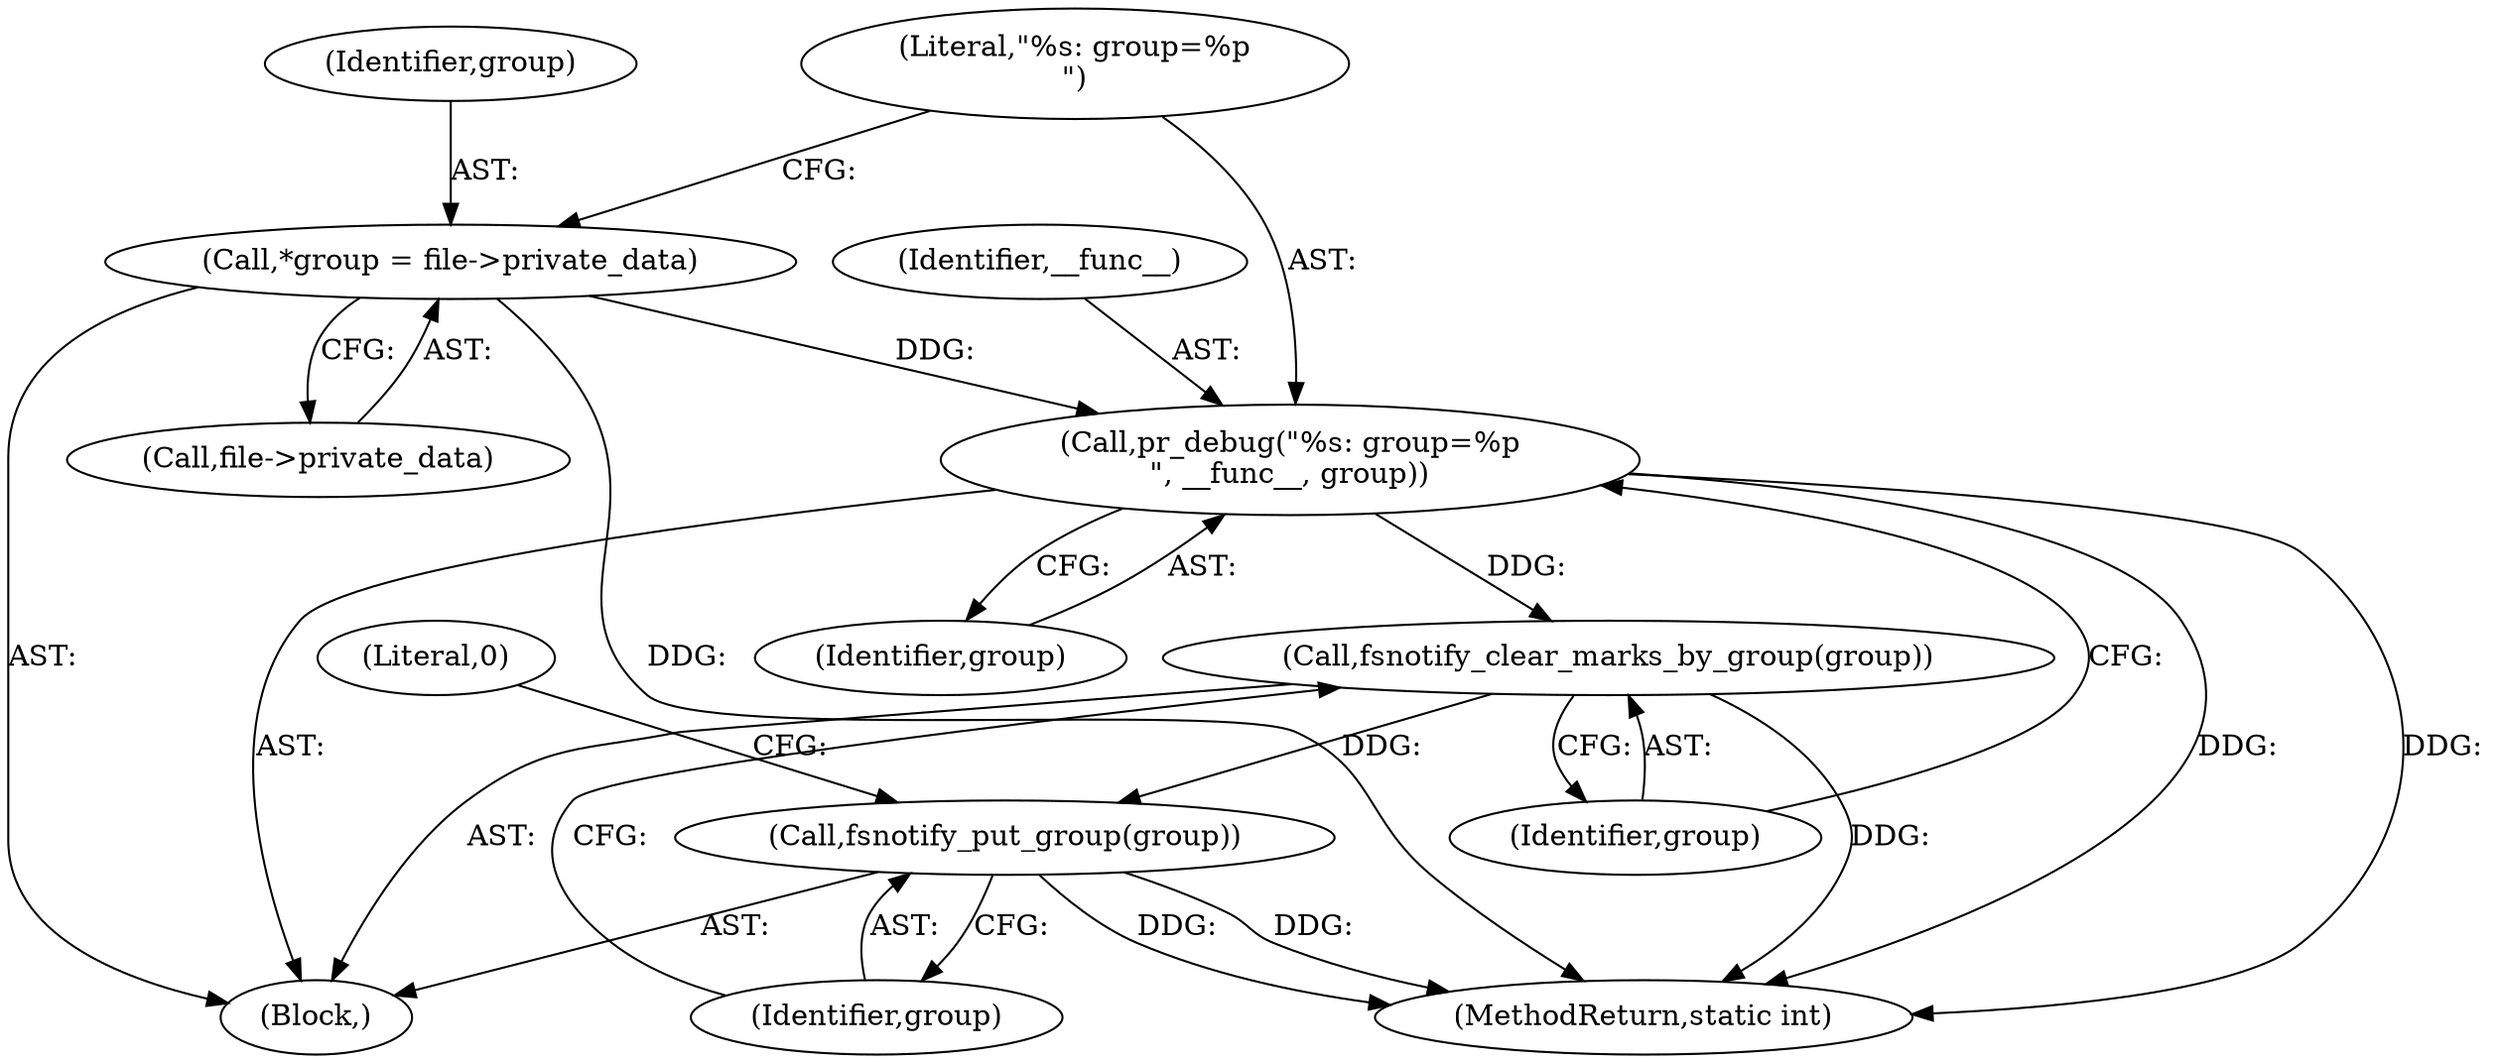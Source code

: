 digraph "0_linux_d0de4dc584ec6aa3b26fffea320a8457827768fc_2@pointer" {
"1000106" [label="(Call,*group = file->private_data)"];
"1000111" [label="(Call,pr_debug(\"%s: group=%p\n\", __func__, group))"];
"1000115" [label="(Call,fsnotify_clear_marks_by_group(group))"];
"1000117" [label="(Call,fsnotify_put_group(group))"];
"1000113" [label="(Identifier,__func__)"];
"1000116" [label="(Identifier,group)"];
"1000117" [label="(Call,fsnotify_put_group(group))"];
"1000115" [label="(Call,fsnotify_clear_marks_by_group(group))"];
"1000107" [label="(Identifier,group)"];
"1000114" [label="(Identifier,group)"];
"1000106" [label="(Call,*group = file->private_data)"];
"1000112" [label="(Literal,\"%s: group=%p\n\")"];
"1000121" [label="(MethodReturn,static int)"];
"1000111" [label="(Call,pr_debug(\"%s: group=%p\n\", __func__, group))"];
"1000120" [label="(Literal,0)"];
"1000104" [label="(Block,)"];
"1000108" [label="(Call,file->private_data)"];
"1000118" [label="(Identifier,group)"];
"1000106" -> "1000104"  [label="AST: "];
"1000106" -> "1000108"  [label="CFG: "];
"1000107" -> "1000106"  [label="AST: "];
"1000108" -> "1000106"  [label="AST: "];
"1000112" -> "1000106"  [label="CFG: "];
"1000106" -> "1000121"  [label="DDG: "];
"1000106" -> "1000111"  [label="DDG: "];
"1000111" -> "1000104"  [label="AST: "];
"1000111" -> "1000114"  [label="CFG: "];
"1000112" -> "1000111"  [label="AST: "];
"1000113" -> "1000111"  [label="AST: "];
"1000114" -> "1000111"  [label="AST: "];
"1000116" -> "1000111"  [label="CFG: "];
"1000111" -> "1000121"  [label="DDG: "];
"1000111" -> "1000121"  [label="DDG: "];
"1000111" -> "1000115"  [label="DDG: "];
"1000115" -> "1000104"  [label="AST: "];
"1000115" -> "1000116"  [label="CFG: "];
"1000116" -> "1000115"  [label="AST: "];
"1000118" -> "1000115"  [label="CFG: "];
"1000115" -> "1000121"  [label="DDG: "];
"1000115" -> "1000117"  [label="DDG: "];
"1000117" -> "1000104"  [label="AST: "];
"1000117" -> "1000118"  [label="CFG: "];
"1000118" -> "1000117"  [label="AST: "];
"1000120" -> "1000117"  [label="CFG: "];
"1000117" -> "1000121"  [label="DDG: "];
"1000117" -> "1000121"  [label="DDG: "];
}
